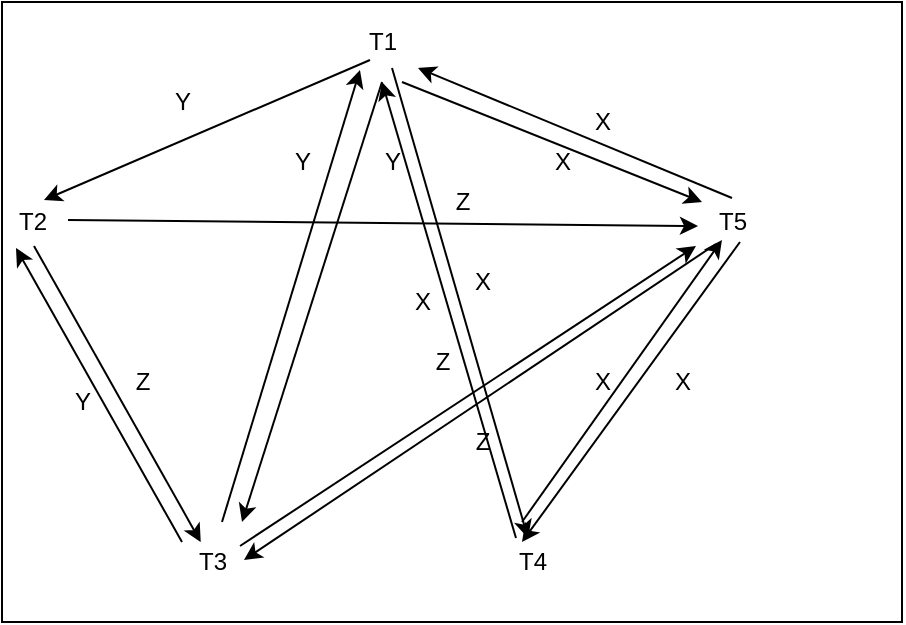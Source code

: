<mxfile version="16.5.1" type="device"><diagram id="7mF6S8EEwObUr84b25Dn" name="第 1 页"><mxGraphModel dx="1346" dy="761" grid="1" gridSize="10" guides="1" tooltips="1" connect="1" arrows="1" fold="1" page="1" pageScale="1" pageWidth="827" pageHeight="1169" math="0" shadow="0"><root><mxCell id="0"/><mxCell id="1" parent="0"/><mxCell id="qZFY_XThO3DNBMWr-Usa-26" value="" style="rounded=0;whiteSpace=wrap;html=1;" parent="1" vertex="1"><mxGeometry x="30" y="140" width="450" height="310" as="geometry"/></mxCell><mxCell id="qZFY_XThO3DNBMWr-Usa-1" value="T1" style="text;html=1;align=center;verticalAlign=middle;resizable=0;points=[];autosize=1;strokeColor=none;fillColor=none;" parent="1" vertex="1"><mxGeometry x="205" y="150" width="30" height="20" as="geometry"/></mxCell><mxCell id="qZFY_XThO3DNBMWr-Usa-2" value="T2" style="text;html=1;align=center;verticalAlign=middle;resizable=0;points=[];autosize=1;strokeColor=none;fillColor=none;" parent="1" vertex="1"><mxGeometry x="30" y="240" width="30" height="20" as="geometry"/></mxCell><mxCell id="qZFY_XThO3DNBMWr-Usa-3" value="T3" style="text;html=1;align=center;verticalAlign=middle;resizable=0;points=[];autosize=1;strokeColor=none;fillColor=none;" parent="1" vertex="1"><mxGeometry x="120" y="410" width="30" height="20" as="geometry"/></mxCell><mxCell id="qZFY_XThO3DNBMWr-Usa-4" value="T4" style="text;html=1;align=center;verticalAlign=middle;resizable=0;points=[];autosize=1;strokeColor=none;fillColor=none;" parent="1" vertex="1"><mxGeometry x="280" y="410" width="30" height="20" as="geometry"/></mxCell><mxCell id="qZFY_XThO3DNBMWr-Usa-5" value="T5" style="text;html=1;align=center;verticalAlign=middle;resizable=0;points=[];autosize=1;strokeColor=none;fillColor=none;" parent="1" vertex="1"><mxGeometry x="380" y="240" width="30" height="20" as="geometry"/></mxCell><mxCell id="qZFY_XThO3DNBMWr-Usa-6" value="" style="endArrow=classic;html=1;rounded=0;entryX=0.133;entryY=1.2;entryDx=0;entryDy=0;entryPerimeter=0;" parent="1" target="qZFY_XThO3DNBMWr-Usa-1" edge="1"><mxGeometry width="50" height="50" relative="1" as="geometry"><mxPoint x="140" y="400" as="sourcePoint"/><mxPoint x="620" y="370" as="targetPoint"/></mxGeometry></mxCell><mxCell id="qZFY_XThO3DNBMWr-Usa-7" value="" style="endArrow=classic;html=1;rounded=0;" parent="1" edge="1"><mxGeometry width="50" height="50" relative="1" as="geometry"><mxPoint x="220" y="180" as="sourcePoint"/><mxPoint x="150" y="400" as="targetPoint"/></mxGeometry></mxCell><mxCell id="qZFY_XThO3DNBMWr-Usa-8" value="" style="endArrow=classic;html=1;rounded=0;exitX=1.1;exitY=0.45;exitDx=0;exitDy=0;exitPerimeter=0;entryX=-0.067;entryY=0.6;entryDx=0;entryDy=0;entryPerimeter=0;" parent="1" source="qZFY_XThO3DNBMWr-Usa-2" target="qZFY_XThO3DNBMWr-Usa-5" edge="1"><mxGeometry width="50" height="50" relative="1" as="geometry"><mxPoint x="570" y="420" as="sourcePoint"/><mxPoint x="620" y="370" as="targetPoint"/></mxGeometry></mxCell><mxCell id="qZFY_XThO3DNBMWr-Usa-9" value="" style="endArrow=classic;html=1;rounded=0;exitX=0.3;exitY=0.95;exitDx=0;exitDy=0;exitPerimeter=0;entryX=0.7;entryY=-0.05;entryDx=0;entryDy=0;entryPerimeter=0;" parent="1" source="qZFY_XThO3DNBMWr-Usa-1" target="qZFY_XThO3DNBMWr-Usa-2" edge="1"><mxGeometry width="50" height="50" relative="1" as="geometry"><mxPoint x="570" y="420" as="sourcePoint"/><mxPoint x="620" y="370" as="targetPoint"/></mxGeometry></mxCell><mxCell id="qZFY_XThO3DNBMWr-Usa-10" value="" style="endArrow=classic;html=1;rounded=0;entryX=1.1;entryY=1.15;entryDx=0;entryDy=0;entryPerimeter=0;exitX=0.5;exitY=-0.1;exitDx=0;exitDy=0;exitPerimeter=0;" parent="1" source="qZFY_XThO3DNBMWr-Usa-5" target="qZFY_XThO3DNBMWr-Usa-1" edge="1"><mxGeometry width="50" height="50" relative="1" as="geometry"><mxPoint x="570" y="420" as="sourcePoint"/><mxPoint x="620" y="370" as="targetPoint"/></mxGeometry></mxCell><mxCell id="qZFY_XThO3DNBMWr-Usa-11" value="" style="endArrow=classic;html=1;rounded=0;exitX=0.533;exitY=1.1;exitDx=0;exitDy=0;exitPerimeter=0;" parent="1" source="qZFY_XThO3DNBMWr-Usa-2" target="qZFY_XThO3DNBMWr-Usa-3" edge="1"><mxGeometry width="50" height="50" relative="1" as="geometry"><mxPoint x="570" y="420" as="sourcePoint"/><mxPoint x="620" y="370" as="targetPoint"/></mxGeometry></mxCell><mxCell id="qZFY_XThO3DNBMWr-Usa-12" value="" style="endArrow=classic;html=1;rounded=0;exitX=0;exitY=0;exitDx=0;exitDy=0;exitPerimeter=0;entryX=0.233;entryY=1.15;entryDx=0;entryDy=0;entryPerimeter=0;" parent="1" source="qZFY_XThO3DNBMWr-Usa-3" target="qZFY_XThO3DNBMWr-Usa-2" edge="1"><mxGeometry width="50" height="50" relative="1" as="geometry"><mxPoint x="570" y="420" as="sourcePoint"/><mxPoint x="620" y="370" as="targetPoint"/></mxGeometry></mxCell><mxCell id="qZFY_XThO3DNBMWr-Usa-13" value="" style="endArrow=classic;html=1;rounded=0;exitX=0.633;exitY=1;exitDx=0;exitDy=0;exitPerimeter=0;entryX=0.333;entryY=0;entryDx=0;entryDy=0;entryPerimeter=0;" parent="1" source="qZFY_XThO3DNBMWr-Usa-5" target="qZFY_XThO3DNBMWr-Usa-4" edge="1"><mxGeometry width="50" height="50" relative="1" as="geometry"><mxPoint x="570" y="420" as="sourcePoint"/><mxPoint x="620" y="370" as="targetPoint"/></mxGeometry></mxCell><mxCell id="qZFY_XThO3DNBMWr-Usa-14" value="" style="endArrow=classic;html=1;rounded=0;exitX=0.967;exitY=0.1;exitDx=0;exitDy=0;exitPerimeter=0;entryX=-0.1;entryY=1.1;entryDx=0;entryDy=0;entryPerimeter=0;" parent="1" source="qZFY_XThO3DNBMWr-Usa-3" target="qZFY_XThO3DNBMWr-Usa-5" edge="1"><mxGeometry width="50" height="50" relative="1" as="geometry"><mxPoint x="570" y="420" as="sourcePoint"/><mxPoint x="620" y="370" as="targetPoint"/></mxGeometry></mxCell><mxCell id="qZFY_XThO3DNBMWr-Usa-15" value="" style="endArrow=classic;html=1;rounded=0;exitX=0.233;exitY=1.05;exitDx=0;exitDy=0;exitPerimeter=0;entryX=1.033;entryY=0.45;entryDx=0;entryDy=0;entryPerimeter=0;" parent="1" source="qZFY_XThO3DNBMWr-Usa-5" target="qZFY_XThO3DNBMWr-Usa-3" edge="1"><mxGeometry width="50" height="50" relative="1" as="geometry"><mxPoint x="570" y="420" as="sourcePoint"/><mxPoint x="620" y="370" as="targetPoint"/></mxGeometry></mxCell><mxCell id="qZFY_XThO3DNBMWr-Usa-16" value="Y" style="text;html=1;align=center;verticalAlign=middle;resizable=0;points=[];autosize=1;strokeColor=none;fillColor=none;" parent="1" vertex="1"><mxGeometry x="110" y="180" width="20" height="20" as="geometry"/></mxCell><mxCell id="qZFY_XThO3DNBMWr-Usa-17" value="Y" style="text;html=1;align=center;verticalAlign=middle;resizable=0;points=[];autosize=1;strokeColor=none;fillColor=none;" parent="1" vertex="1"><mxGeometry x="170" y="210" width="20" height="20" as="geometry"/></mxCell><mxCell id="qZFY_XThO3DNBMWr-Usa-18" value="Y" style="text;html=1;align=center;verticalAlign=middle;resizable=0;points=[];autosize=1;strokeColor=none;fillColor=none;" parent="1" vertex="1"><mxGeometry x="215" y="210" width="20" height="20" as="geometry"/></mxCell><mxCell id="qZFY_XThO3DNBMWr-Usa-19" value="Y" style="text;html=1;align=center;verticalAlign=middle;resizable=0;points=[];autosize=1;strokeColor=none;fillColor=none;" parent="1" vertex="1"><mxGeometry x="60" y="330" width="20" height="20" as="geometry"/></mxCell><mxCell id="qZFY_XThO3DNBMWr-Usa-20" value="Z" style="text;html=1;align=center;verticalAlign=middle;resizable=0;points=[];autosize=1;strokeColor=none;fillColor=none;" parent="1" vertex="1"><mxGeometry x="90" y="320" width="20" height="20" as="geometry"/></mxCell><mxCell id="qZFY_XThO3DNBMWr-Usa-21" value="Z" style="text;html=1;align=center;verticalAlign=middle;resizable=0;points=[];autosize=1;strokeColor=none;fillColor=none;" parent="1" vertex="1"><mxGeometry x="250" y="230" width="20" height="20" as="geometry"/></mxCell><mxCell id="qZFY_XThO3DNBMWr-Usa-22" value="Z" style="text;html=1;align=center;verticalAlign=middle;resizable=0;points=[];autosize=1;strokeColor=none;fillColor=none;" parent="1" vertex="1"><mxGeometry x="240" y="310" width="20" height="20" as="geometry"/></mxCell><mxCell id="qZFY_XThO3DNBMWr-Usa-23" value="Z" style="text;html=1;align=center;verticalAlign=middle;resizable=0;points=[];autosize=1;strokeColor=none;fillColor=none;" parent="1" vertex="1"><mxGeometry x="260" y="350" width="20" height="20" as="geometry"/></mxCell><mxCell id="qZFY_XThO3DNBMWr-Usa-24" value="X" style="text;html=1;align=center;verticalAlign=middle;resizable=0;points=[];autosize=1;strokeColor=none;fillColor=none;" parent="1" vertex="1"><mxGeometry x="320" y="190" width="20" height="20" as="geometry"/></mxCell><mxCell id="qZFY_XThO3DNBMWr-Usa-25" value="X" style="text;html=1;align=center;verticalAlign=middle;resizable=0;points=[];autosize=1;strokeColor=none;fillColor=none;" parent="1" vertex="1"><mxGeometry x="360" y="320" width="20" height="20" as="geometry"/></mxCell><mxCell id="qZFY_XThO3DNBMWr-Usa-27" value="" style="endArrow=classic;html=1;rounded=0;exitX=0.667;exitY=1.15;exitDx=0;exitDy=0;exitPerimeter=0;entryX=0.433;entryY=-0.1;entryDx=0;entryDy=0;entryPerimeter=0;" parent="1" source="qZFY_XThO3DNBMWr-Usa-1" target="qZFY_XThO3DNBMWr-Usa-4" edge="1"><mxGeometry width="50" height="50" relative="1" as="geometry"><mxPoint x="570" y="420" as="sourcePoint"/><mxPoint x="620" y="370" as="targetPoint"/></mxGeometry></mxCell><mxCell id="qZFY_XThO3DNBMWr-Usa-28" value="" style="endArrow=classic;html=1;rounded=0;exitX=0.233;exitY=-0.1;exitDx=0;exitDy=0;exitPerimeter=0;" parent="1" source="qZFY_XThO3DNBMWr-Usa-4" edge="1"><mxGeometry width="50" height="50" relative="1" as="geometry"><mxPoint x="570" y="420" as="sourcePoint"/><mxPoint x="220" y="180" as="targetPoint"/></mxGeometry></mxCell><mxCell id="qZFY_XThO3DNBMWr-Usa-29" value="X" style="text;html=1;align=center;verticalAlign=middle;resizable=0;points=[];autosize=1;strokeColor=none;fillColor=none;" parent="1" vertex="1"><mxGeometry x="260" y="270" width="20" height="20" as="geometry"/></mxCell><mxCell id="qZFY_XThO3DNBMWr-Usa-30" value="X" style="text;html=1;align=center;verticalAlign=middle;resizable=0;points=[];autosize=1;strokeColor=none;fillColor=none;" parent="1" vertex="1"><mxGeometry x="230" y="280" width="20" height="20" as="geometry"/></mxCell><mxCell id="qZFY_XThO3DNBMWr-Usa-31" value="" style="endArrow=classic;html=1;rounded=0;entryX=0;entryY=0;entryDx=0;entryDy=0;entryPerimeter=0;" parent="1" target="qZFY_XThO3DNBMWr-Usa-5" edge="1"><mxGeometry width="50" height="50" relative="1" as="geometry"><mxPoint x="230" y="180" as="sourcePoint"/><mxPoint x="620" y="370" as="targetPoint"/></mxGeometry></mxCell><mxCell id="qZFY_XThO3DNBMWr-Usa-32" value="X" style="text;html=1;align=center;verticalAlign=middle;resizable=0;points=[];autosize=1;strokeColor=none;fillColor=none;" parent="1" vertex="1"><mxGeometry x="300" y="210" width="20" height="20" as="geometry"/></mxCell><mxCell id="qZFY_XThO3DNBMWr-Usa-34" value="X" style="text;html=1;align=center;verticalAlign=middle;resizable=0;points=[];autosize=1;strokeColor=none;fillColor=none;" parent="1" vertex="1"><mxGeometry x="320" y="320" width="20" height="20" as="geometry"/></mxCell><mxCell id="ZLSUxQIkWj9SPdQNT_W4-1" value="" style="endArrow=classic;html=1;rounded=0;entryX=0.333;entryY=0.95;entryDx=0;entryDy=0;entryPerimeter=0;" edge="1" parent="1" target="qZFY_XThO3DNBMWr-Usa-5"><mxGeometry width="50" height="50" relative="1" as="geometry"><mxPoint x="290" y="400" as="sourcePoint"/><mxPoint x="440" y="370" as="targetPoint"/></mxGeometry></mxCell></root></mxGraphModel></diagram></mxfile>